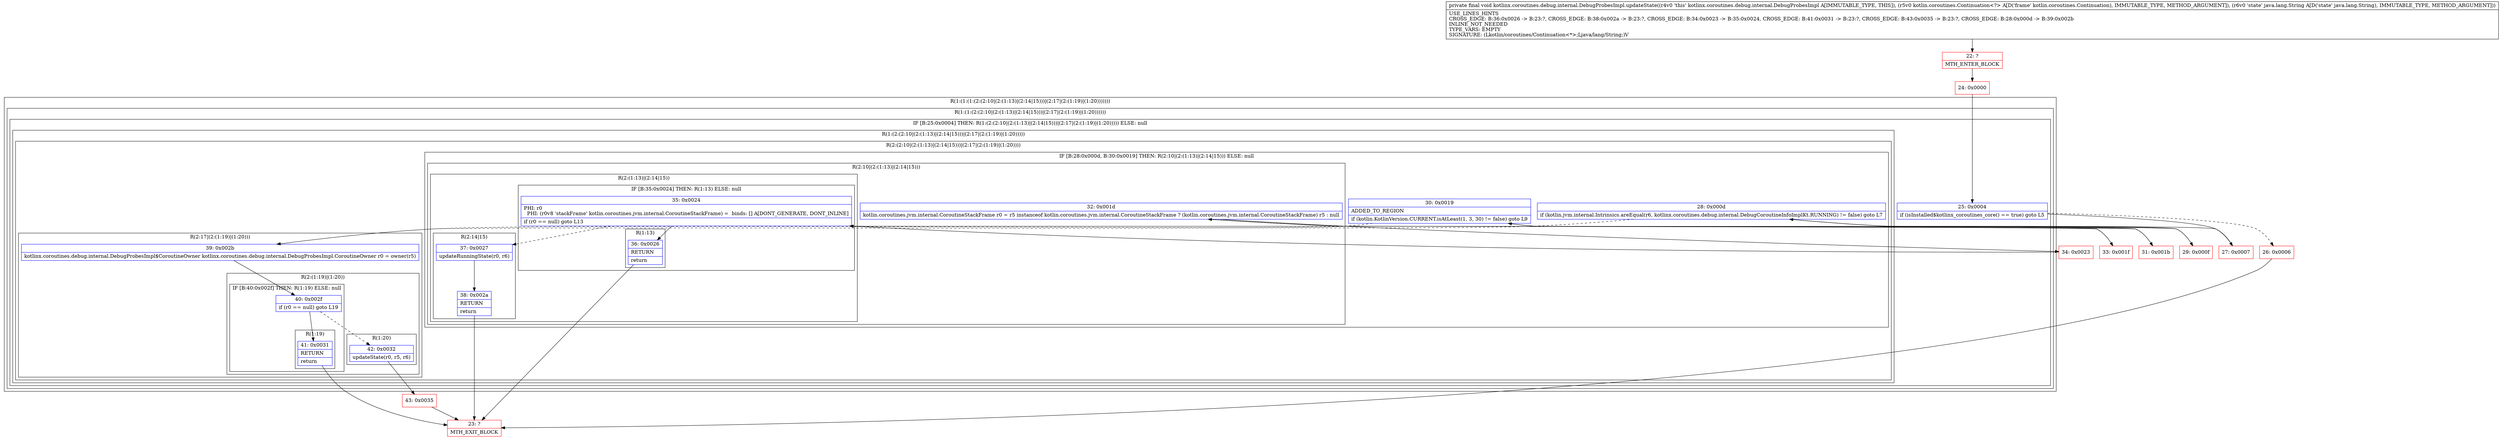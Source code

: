 digraph "CFG forkotlinx.coroutines.debug.internal.DebugProbesImpl.updateState(Lkotlin\/coroutines\/Continuation;Ljava\/lang\/String;)V" {
subgraph cluster_Region_1930828525 {
label = "R(1:(1:(1:(2:(2:10|(2:(1:13)|(2:14|15)))|(2:17|(2:(1:19)|(1:20)))))))";
node [shape=record,color=blue];
subgraph cluster_Region_615088059 {
label = "R(1:(1:(2:(2:10|(2:(1:13)|(2:14|15)))|(2:17|(2:(1:19)|(1:20))))))";
node [shape=record,color=blue];
subgraph cluster_IfRegion_708263705 {
label = "IF [B:25:0x0004] THEN: R(1:(2:(2:10|(2:(1:13)|(2:14|15)))|(2:17|(2:(1:19)|(1:20))))) ELSE: null";
node [shape=record,color=blue];
Node_25 [shape=record,label="{25\:\ 0x0004|if (isInstalled$kotlinx_coroutines_core() == true) goto L5\l}"];
subgraph cluster_Region_800182956 {
label = "R(1:(2:(2:10|(2:(1:13)|(2:14|15)))|(2:17|(2:(1:19)|(1:20)))))";
node [shape=record,color=blue];
subgraph cluster_Region_1823700165 {
label = "R(2:(2:10|(2:(1:13)|(2:14|15)))|(2:17|(2:(1:19)|(1:20))))";
node [shape=record,color=blue];
subgraph cluster_IfRegion_50891343 {
label = "IF [B:28:0x000d, B:30:0x0019] THEN: R(2:10|(2:(1:13)|(2:14|15))) ELSE: null";
node [shape=record,color=blue];
Node_28 [shape=record,label="{28\:\ 0x000d|if (kotlin.jvm.internal.Intrinsics.areEqual(r6, kotlinx.coroutines.debug.internal.DebugCoroutineInfoImplKt.RUNNING) != false) goto L7\l}"];
Node_30 [shape=record,label="{30\:\ 0x0019|ADDED_TO_REGION\l|if (kotlin.KotlinVersion.CURRENT.isAtLeast(1, 3, 30) != false) goto L9\l}"];
subgraph cluster_Region_1696738469 {
label = "R(2:10|(2:(1:13)|(2:14|15)))";
node [shape=record,color=blue];
Node_32 [shape=record,label="{32\:\ 0x001d|kotlin.coroutines.jvm.internal.CoroutineStackFrame r0 = r5 instanceof kotlin.coroutines.jvm.internal.CoroutineStackFrame ? (kotlin.coroutines.jvm.internal.CoroutineStackFrame) r5 : null\l}"];
subgraph cluster_Region_273982144 {
label = "R(2:(1:13)|(2:14|15))";
node [shape=record,color=blue];
subgraph cluster_IfRegion_465220744 {
label = "IF [B:35:0x0024] THEN: R(1:13) ELSE: null";
node [shape=record,color=blue];
Node_35 [shape=record,label="{35\:\ 0x0024|PHI: r0 \l  PHI: (r0v8 'stackFrame' kotlin.coroutines.jvm.internal.CoroutineStackFrame) =  binds: [] A[DONT_GENERATE, DONT_INLINE]\l|if (r0 == null) goto L13\l}"];
subgraph cluster_Region_827406036 {
label = "R(1:13)";
node [shape=record,color=blue];
Node_36 [shape=record,label="{36\:\ 0x0026|RETURN\l|return\l}"];
}
}
subgraph cluster_Region_240923979 {
label = "R(2:14|15)";
node [shape=record,color=blue];
Node_37 [shape=record,label="{37\:\ 0x0027|updateRunningState(r0, r6)\l}"];
Node_38 [shape=record,label="{38\:\ 0x002a|RETURN\l|return\l}"];
}
}
}
}
subgraph cluster_Region_1463102075 {
label = "R(2:17|(2:(1:19)|(1:20)))";
node [shape=record,color=blue];
Node_39 [shape=record,label="{39\:\ 0x002b|kotlinx.coroutines.debug.internal.DebugProbesImpl$CoroutineOwner kotlinx.coroutines.debug.internal.DebugProbesImpl.CoroutineOwner r0 = owner(r5)\l}"];
subgraph cluster_Region_1186167143 {
label = "R(2:(1:19)|(1:20))";
node [shape=record,color=blue];
subgraph cluster_IfRegion_1597589845 {
label = "IF [B:40:0x002f] THEN: R(1:19) ELSE: null";
node [shape=record,color=blue];
Node_40 [shape=record,label="{40\:\ 0x002f|if (r0 == null) goto L19\l}"];
subgraph cluster_Region_19843340 {
label = "R(1:19)";
node [shape=record,color=blue];
Node_41 [shape=record,label="{41\:\ 0x0031|RETURN\l|return\l}"];
}
}
subgraph cluster_Region_1852469773 {
label = "R(1:20)";
node [shape=record,color=blue];
Node_42 [shape=record,label="{42\:\ 0x0032|updateState(r0, r5, r6)\l}"];
}
}
}
}
}
}
}
}
Node_22 [shape=record,color=red,label="{22\:\ ?|MTH_ENTER_BLOCK\l}"];
Node_24 [shape=record,color=red,label="{24\:\ 0x0000}"];
Node_26 [shape=record,color=red,label="{26\:\ 0x0006}"];
Node_23 [shape=record,color=red,label="{23\:\ ?|MTH_EXIT_BLOCK\l}"];
Node_27 [shape=record,color=red,label="{27\:\ 0x0007}"];
Node_29 [shape=record,color=red,label="{29\:\ 0x000f}"];
Node_31 [shape=record,color=red,label="{31\:\ 0x001b}"];
Node_33 [shape=record,color=red,label="{33\:\ 0x001f}"];
Node_34 [shape=record,color=red,label="{34\:\ 0x0023}"];
Node_43 [shape=record,color=red,label="{43\:\ 0x0035}"];
MethodNode[shape=record,label="{private final void kotlinx.coroutines.debug.internal.DebugProbesImpl.updateState((r4v0 'this' kotlinx.coroutines.debug.internal.DebugProbesImpl A[IMMUTABLE_TYPE, THIS]), (r5v0 kotlin.coroutines.Continuation\<?\> A[D('frame' kotlin.coroutines.Continuation), IMMUTABLE_TYPE, METHOD_ARGUMENT]), (r6v0 'state' java.lang.String A[D('state' java.lang.String), IMMUTABLE_TYPE, METHOD_ARGUMENT]))  | USE_LINES_HINTS\lCROSS_EDGE: B:36:0x0026 \-\> B:23:?, CROSS_EDGE: B:38:0x002a \-\> B:23:?, CROSS_EDGE: B:34:0x0023 \-\> B:35:0x0024, CROSS_EDGE: B:41:0x0031 \-\> B:23:?, CROSS_EDGE: B:43:0x0035 \-\> B:23:?, CROSS_EDGE: B:28:0x000d \-\> B:39:0x002b\lINLINE_NOT_NEEDED\lTYPE_VARS: EMPTY\lSIGNATURE: (Lkotlin\/coroutines\/Continuation\<*\>;Ljava\/lang\/String;)V\l}"];
MethodNode -> Node_22;Node_25 -> Node_26[style=dashed];
Node_25 -> Node_27;
Node_28 -> Node_29;
Node_28 -> Node_39[style=dashed];
Node_30 -> Node_31;
Node_30 -> Node_39[style=dashed];
Node_32 -> Node_33;
Node_32 -> Node_34;
Node_35 -> Node_36;
Node_35 -> Node_37[style=dashed];
Node_36 -> Node_23;
Node_37 -> Node_38;
Node_38 -> Node_23;
Node_39 -> Node_40;
Node_40 -> Node_41;
Node_40 -> Node_42[style=dashed];
Node_41 -> Node_23;
Node_42 -> Node_43;
Node_22 -> Node_24;
Node_24 -> Node_25;
Node_26 -> Node_23;
Node_27 -> Node_28;
Node_29 -> Node_30;
Node_31 -> Node_32;
Node_33 -> Node_35;
Node_34 -> Node_35;
Node_43 -> Node_23;
}

